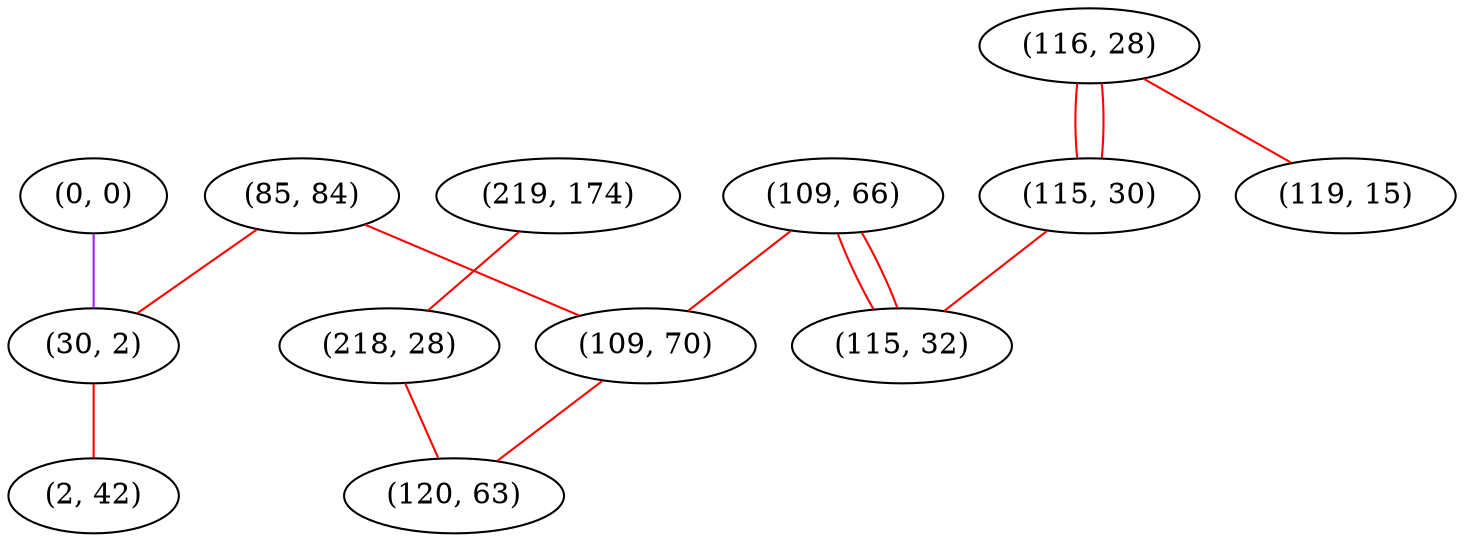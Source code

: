 graph "" {
"(85, 84)";
"(0, 0)";
"(109, 66)";
"(219, 174)";
"(30, 2)";
"(218, 28)";
"(2, 42)";
"(109, 70)";
"(116, 28)";
"(115, 30)";
"(115, 32)";
"(120, 63)";
"(119, 15)";
"(85, 84)" -- "(109, 70)"  [color=red, key=0, weight=1];
"(85, 84)" -- "(30, 2)"  [color=red, key=0, weight=1];
"(0, 0)" -- "(30, 2)"  [color=purple, key=0, weight=4];
"(109, 66)" -- "(109, 70)"  [color=red, key=0, weight=1];
"(109, 66)" -- "(115, 32)"  [color=red, key=0, weight=1];
"(109, 66)" -- "(115, 32)"  [color=red, key=1, weight=1];
"(219, 174)" -- "(218, 28)"  [color=red, key=0, weight=1];
"(30, 2)" -- "(2, 42)"  [color=red, key=0, weight=1];
"(218, 28)" -- "(120, 63)"  [color=red, key=0, weight=1];
"(109, 70)" -- "(120, 63)"  [color=red, key=0, weight=1];
"(116, 28)" -- "(119, 15)"  [color=red, key=0, weight=1];
"(116, 28)" -- "(115, 30)"  [color=red, key=0, weight=1];
"(116, 28)" -- "(115, 30)"  [color=red, key=1, weight=1];
"(115, 30)" -- "(115, 32)"  [color=red, key=0, weight=1];
}
